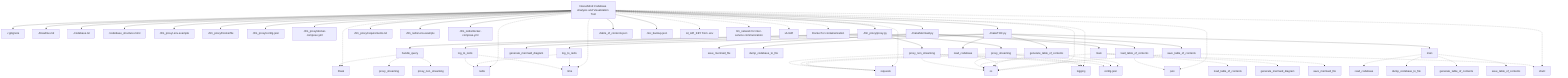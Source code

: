 graph TD
    Project["NexusMind Codebase Analysis and Visualization Tool"]
    ___gitignore["./.gitignore"]
    Project --> ___gitignore
    __Readme_md["./Readme.md"]
    Project --> __Readme_md
    __codebase_txt["./codebase.txt"]
    Project --> __codebase_txt
    __codebase_structure_mmd["./codebase_structure.mmd"]
    Project --> __codebase_structure_mmd
    __llm_proxy__env_example["./llm_proxy/.env.example"]
    Project --> __llm_proxy__env_example
    __llm_proxy_Dockerfile["./llm_proxy/Dockerfile"]
    Project --> __llm_proxy_Dockerfile
    __llm_proxy_config_json["./llm_proxy/config.json"]
    Project --> __llm_proxy_config_json
    __llm_proxy_docker_compose_yml["./llm_proxy/docker-compose.yml"]
    Project --> __llm_proxy_docker_compose_yml
    __llm_proxy_proxy_py["./llm_proxy/proxy.py"]
    Project --> __llm_proxy_proxy_py
    __llm_proxy_proxy_py_handle_query["handle_query"]
    __llm_proxy_proxy_py --> __llm_proxy_proxy_py_handle_query
    __llm_proxy_proxy_py_handle_query -.-> Flask["Flask"]
    __llm_proxy_proxy_py_handle_query -.-> proxy_streaming["proxy_streaming"]
    __llm_proxy_proxy_py_handle_query -.-> proxy_non_streaming["proxy_non_streaming"]
    __llm_proxy_proxy_py_log_to_redis["log_to_redis"]
    __llm_proxy_proxy_py --> __llm_proxy_proxy_py_log_to_redis
    __llm_proxy_proxy_py_log_to_redis -.-> redis["redis"]
    __llm_proxy_proxy_py_log_to_redis -.-> time["time"]
    __llm_proxy_proxy_py_proxy_non_streaming["proxy_non_streaming"]
    __llm_proxy_proxy_py --> __llm_proxy_proxy_py_proxy_non_streaming
    __llm_proxy_proxy_py_proxy_non_streaming -.-> requests["requests"]
    __llm_proxy_proxy_py_proxy_non_streaming -.-> os["os"]
    __llm_proxy_proxy_py_proxy_non_streaming -.-> logging["logging"]
    __llm_proxy_proxy_py_proxy_non_streaming -.-> config_json["config.json"]
    __llm_proxy_proxy_py_proxy_streaming["proxy_streaming"]
    __llm_proxy_proxy_py --> __llm_proxy_proxy_py_proxy_streaming
    __llm_proxy_proxy_py_proxy_streaming -.-> requests["requests"]
    __llm_proxy_proxy_py_proxy_streaming -.-> os["os"]
    __llm_proxy_proxy_py_proxy_streaming -.-> logging["logging"]
    __llm_proxy_proxy_py_proxy_streaming -.-> config_json["config.json"]
    __llm_proxy_requirements_txt["./llm_proxy/requirements.txt"]
    Project --> __llm_proxy_requirements_txt
    __llm_redis__env_example["./llm_redis/.env.example"]
    Project --> __llm_redis__env_example
    __llm_redis_docker_compose_yml["./llm_redis/docker-compose.yml"]
    Project --> __llm_redis_docker_compose_yml
    __makeMermaid_py["./makeMermaid.py"]
    Project --> __makeMermaid_py
    __makeMermaid_py_generate_mermaid_diagram["generate_mermaid_diagram"]
    __makeMermaid_py --> __makeMermaid_py_generate_mermaid_diagram
    __makeMermaid_py_load_table_of_contents["load_table_of_contents"]
    __makeMermaid_py --> __makeMermaid_py_load_table_of_contents
    __makeMermaid_py_load_table_of_contents -.-> json["json"]
    __makeMermaid_py_main["main"]
    __makeMermaid_py --> __makeMermaid_py_main
    __makeMermaid_py_main -.-> load_table_of_contents["load_table_of_contents"]
    __makeMermaid_py_main -.-> generate_mermaid_diagram["generate_mermaid_diagram"]
    __makeMermaid_py_main -.-> save_mermaid_file["save_mermaid_file"]
    __makeMermaid_py_main -.-> os["os"]
    __makeMermaid_py_save_mermaid_file["save_mermaid_file"]
    __makeMermaid_py --> __makeMermaid_py_save_mermaid_file
    __makeTOC_py["./makeTOC.py"]
    Project --> __makeTOC_py
    __makeTOC_py_dump_codebase_to_file["dump_codebase_to_file"]
    __makeTOC_py --> __makeTOC_py_dump_codebase_to_file
    __makeTOC_py_generate_table_of_contents["generate_table_of_contents"]
    __makeTOC_py --> __makeTOC_py_generate_table_of_contents
    __makeTOC_py_generate_table_of_contents -.-> requests["requests"]
    __makeTOC_py_generate_table_of_contents -.-> os["os"]
    __makeTOC_py_generate_table_of_contents -.-> config_json["config.json"]
    __makeTOC_py_log_to_redis["log_to_redis"]
    __makeTOC_py --> __makeTOC_py_log_to_redis
    __makeTOC_py_log_to_redis -.-> redis["redis"]
    __makeTOC_py_log_to_redis -.-> time["time"]
    __makeTOC_py_main["main"]
    __makeTOC_py --> __makeTOC_py_main
    __makeTOC_py_main -.-> read_codebase["read_codebase"]
    __makeTOC_py_main -.-> dump_codebase_to_file["dump_codebase_to_file"]
    __makeTOC_py_main -.-> generate_table_of_contents["generate_table_of_contents"]
    __makeTOC_py_main -.-> save_table_of_contents["save_table_of_contents"]
    __makeTOC_py_read_codebase["read_codebase"]
    __makeTOC_py --> __makeTOC_py_read_codebase
    __makeTOC_py_read_codebase -.-> os["os"]
    __makeTOC_py_save_table_of_contents["save_table_of_contents"]
    __makeTOC_py --> __makeTOC_py_save_table_of_contents
    __makeTOC_py_save_table_of_contents -.-> os["os"]
    __makeTOC_py_save_table_of_contents -.-> shutil["shutil"]
    __table_of_contents_json["./table_of_contents.json"]
    Project --> __table_of_contents_json
    __toc_backup_json["./toc_backup.json"]
    Project --> __toc_backup_json
    Flask["Flask"]
    Project -.-> Flask
    requests["requests"]
    Project -.-> requests
    redis["redis"]
    Project -.-> redis
    logging["logging"]
    Project -.-> logging
    json["json"]
    Project -.-> json
    os["os"]
    Project -.-> os
    shutil["shutil"]
    Project -.-> shutil
    time["time"]
    Project -.-> time
    AI_API_KEY_from__env["AI_API_KEY from .env"]
    Project -.-> AI_API_KEY_from__env
    llm_network_for_inter_service_communication["llm_network for inter-service communication"]
    Project -.-> llm_network_for_inter_service_communication
    xAI_API["xAI API"]
    Project -.-> xAI_API
    Docker_for_containerization["Docker for containerization"]
    Project -.-> Docker_for_containerization